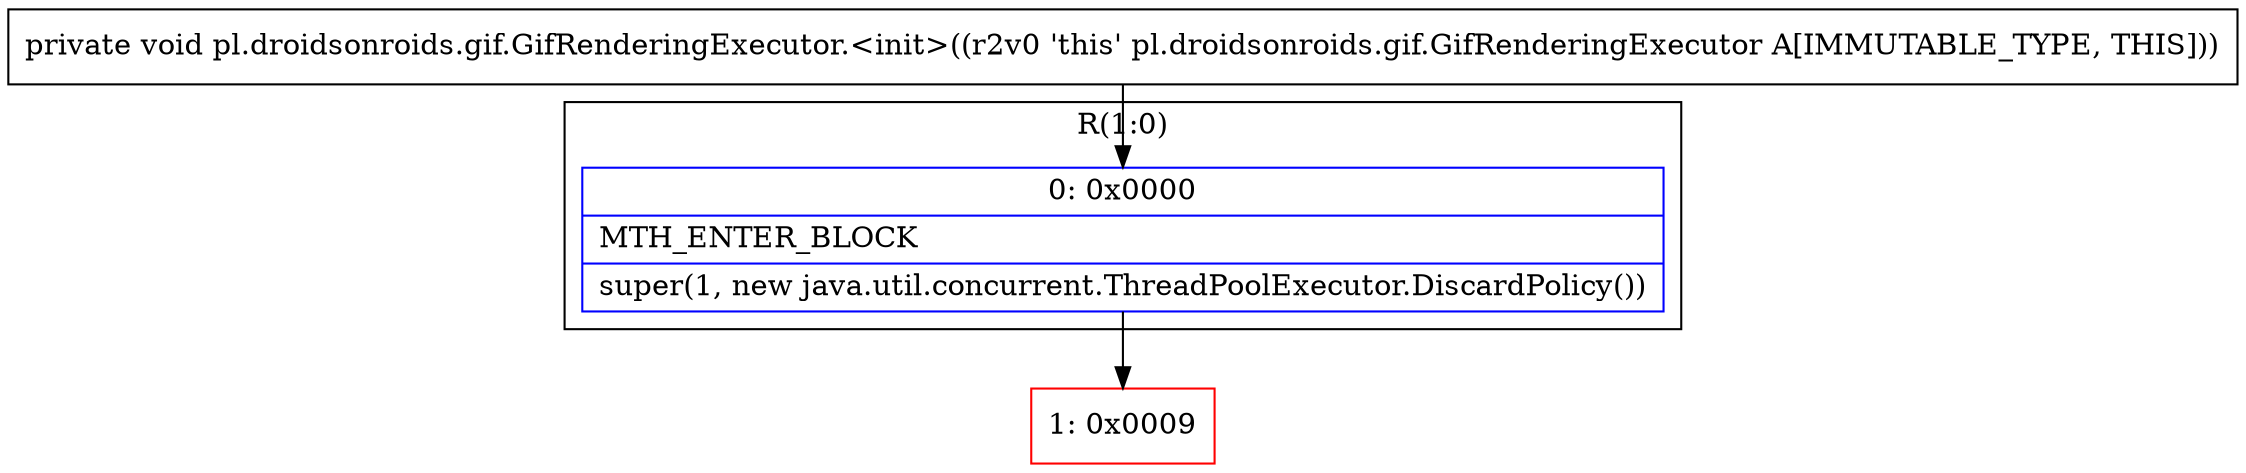 digraph "CFG forpl.droidsonroids.gif.GifRenderingExecutor.\<init\>()V" {
subgraph cluster_Region_2140183316 {
label = "R(1:0)";
node [shape=record,color=blue];
Node_0 [shape=record,label="{0\:\ 0x0000|MTH_ENTER_BLOCK\l|super(1, new java.util.concurrent.ThreadPoolExecutor.DiscardPolicy())\l}"];
}
Node_1 [shape=record,color=red,label="{1\:\ 0x0009}"];
MethodNode[shape=record,label="{private void pl.droidsonroids.gif.GifRenderingExecutor.\<init\>((r2v0 'this' pl.droidsonroids.gif.GifRenderingExecutor A[IMMUTABLE_TYPE, THIS])) }"];
MethodNode -> Node_0;
Node_0 -> Node_1;
}

